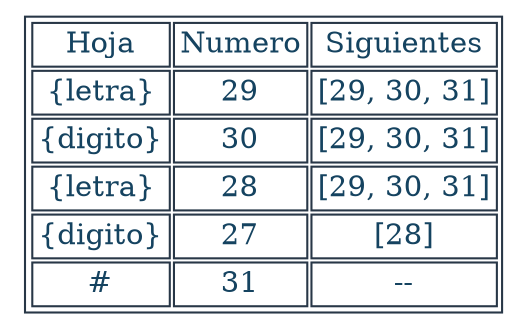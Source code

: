 digraph T {
aHtmlTable [
   shape=plaintext
   color="#283747" fontcolor="#154360" label=<

   <table border='1' cellborder='1'>
   <tr>
      <td>Hoja</td>
      <td>Numero</td>
      <td>Siguientes</td>
   </tr>	<tr><td>{letra}</td><td>29</td><td>[29, 30, 31]</td></tr>
	<tr><td>{digito}</td><td>30</td><td>[29, 30, 31]</td></tr>
	<tr><td>{letra}</td><td>28</td><td>[29, 30, 31]</td></tr>
	<tr><td>{digito}</td><td>27</td><td>[28]</td></tr>
<tr><td>#</td><td>31</td><td>--</td></tr>	
</table>

   >]; 

}